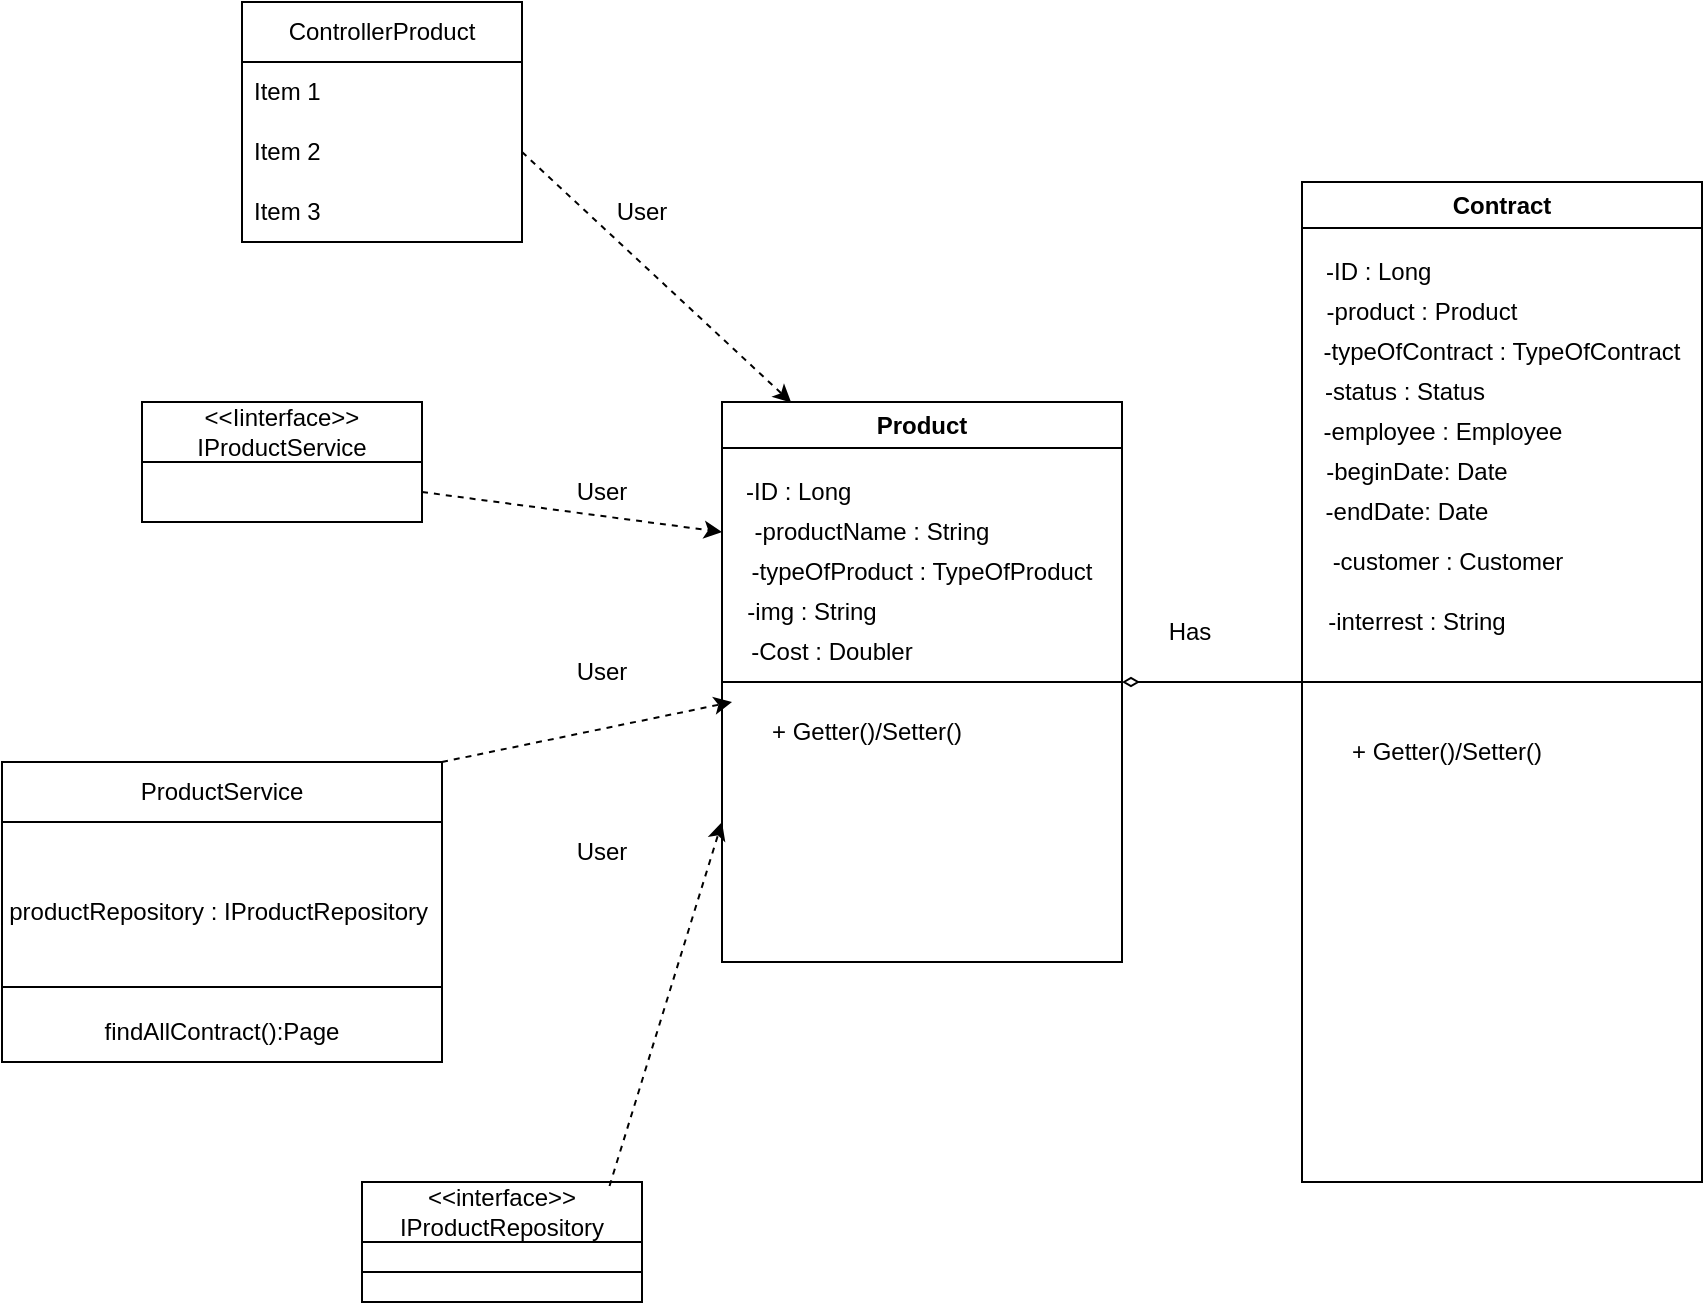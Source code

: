 <mxfile version="21.2.2" type="github">
  <diagram id="C5RBs43oDa-KdzZeNtuy" name="Page-1">
    <mxGraphModel dx="1877" dy="1710" grid="1" gridSize="10" guides="1" tooltips="1" connect="1" arrows="1" fold="1" page="1" pageScale="1" pageWidth="827" pageHeight="1169" math="0" shadow="0">
      <root>
        <mxCell id="WIyWlLk6GJQsqaUBKTNV-0" />
        <mxCell id="WIyWlLk6GJQsqaUBKTNV-1" parent="WIyWlLk6GJQsqaUBKTNV-0" />
        <mxCell id="zOEpgMud1HclZPvXkhA7-0" value="Product" style="swimlane;whiteSpace=wrap;html=1;" vertex="1" parent="WIyWlLk6GJQsqaUBKTNV-1">
          <mxGeometry x="150" y="-570" width="200" height="280" as="geometry" />
        </mxCell>
        <mxCell id="zOEpgMud1HclZPvXkhA7-3" value="-productName : String" style="text;html=1;strokeColor=none;fillColor=none;align=center;verticalAlign=middle;whiteSpace=wrap;rounded=0;" vertex="1" parent="zOEpgMud1HclZPvXkhA7-0">
          <mxGeometry y="50" width="150" height="30" as="geometry" />
        </mxCell>
        <mxCell id="zOEpgMud1HclZPvXkhA7-4" value="-typeOfProduct : TypeOfProduct" style="text;html=1;strokeColor=none;fillColor=none;align=center;verticalAlign=middle;whiteSpace=wrap;rounded=0;" vertex="1" parent="zOEpgMud1HclZPvXkhA7-0">
          <mxGeometry x="5" y="70" width="190" height="30" as="geometry" />
        </mxCell>
        <mxCell id="zOEpgMud1HclZPvXkhA7-5" value="-img : String" style="text;html=1;strokeColor=none;fillColor=none;align=center;verticalAlign=middle;whiteSpace=wrap;rounded=0;" vertex="1" parent="zOEpgMud1HclZPvXkhA7-0">
          <mxGeometry x="5" y="90" width="80" height="30" as="geometry" />
        </mxCell>
        <mxCell id="zOEpgMud1HclZPvXkhA7-6" value="-Cost : Doubler" style="text;html=1;strokeColor=none;fillColor=none;align=center;verticalAlign=middle;whiteSpace=wrap;rounded=0;" vertex="1" parent="zOEpgMud1HclZPvXkhA7-0">
          <mxGeometry x="5" y="110" width="100" height="30" as="geometry" />
        </mxCell>
        <mxCell id="zOEpgMud1HclZPvXkhA7-7" value="-ID : Long&amp;nbsp;" style="text;html=1;strokeColor=none;fillColor=none;align=center;verticalAlign=middle;whiteSpace=wrap;rounded=0;" vertex="1" parent="zOEpgMud1HclZPvXkhA7-0">
          <mxGeometry x="10" y="30" width="60" height="30" as="geometry" />
        </mxCell>
        <mxCell id="zOEpgMud1HclZPvXkhA7-11" value="+ Getter()/Setter()" style="text;html=1;strokeColor=none;fillColor=none;align=center;verticalAlign=middle;whiteSpace=wrap;rounded=0;" vertex="1" parent="zOEpgMud1HclZPvXkhA7-0">
          <mxGeometry x="5" y="150" width="135" height="30" as="geometry" />
        </mxCell>
        <mxCell id="zOEpgMud1HclZPvXkhA7-2" value="" style="endArrow=none;html=1;rounded=0;entryX=1;entryY=0.5;entryDx=0;entryDy=0;exitX=0;exitY=0.5;exitDx=0;exitDy=0;" edge="1" parent="WIyWlLk6GJQsqaUBKTNV-1" source="zOEpgMud1HclZPvXkhA7-0" target="zOEpgMud1HclZPvXkhA7-0">
          <mxGeometry width="50" height="50" relative="1" as="geometry">
            <mxPoint x="170" y="275" as="sourcePoint" />
            <mxPoint x="220" y="225" as="targetPoint" />
          </mxGeometry>
        </mxCell>
        <mxCell id="zOEpgMud1HclZPvXkhA7-21" value="Contract" style="swimlane;whiteSpace=wrap;html=1;" vertex="1" parent="WIyWlLk6GJQsqaUBKTNV-1">
          <mxGeometry x="440" y="-680" width="200" height="500" as="geometry" />
        </mxCell>
        <mxCell id="zOEpgMud1HclZPvXkhA7-22" value="-product : Product" style="text;html=1;strokeColor=none;fillColor=none;align=center;verticalAlign=middle;whiteSpace=wrap;rounded=0;" vertex="1" parent="zOEpgMud1HclZPvXkhA7-21">
          <mxGeometry x="-15" y="50" width="150" height="30" as="geometry" />
        </mxCell>
        <mxCell id="zOEpgMud1HclZPvXkhA7-23" value="-typeOfContract : TypeOfContract" style="text;html=1;strokeColor=none;fillColor=none;align=center;verticalAlign=middle;whiteSpace=wrap;rounded=0;" vertex="1" parent="zOEpgMud1HclZPvXkhA7-21">
          <mxGeometry x="5" y="70" width="190" height="30" as="geometry" />
        </mxCell>
        <mxCell id="zOEpgMud1HclZPvXkhA7-24" value="-status : Status" style="text;html=1;strokeColor=none;fillColor=none;align=center;verticalAlign=middle;whiteSpace=wrap;rounded=0;" vertex="1" parent="zOEpgMud1HclZPvXkhA7-21">
          <mxGeometry x="-16" y="90" width="135" height="30" as="geometry" />
        </mxCell>
        <mxCell id="zOEpgMud1HclZPvXkhA7-25" value="-employee : Employee" style="text;html=1;strokeColor=none;fillColor=none;align=center;verticalAlign=middle;whiteSpace=wrap;rounded=0;" vertex="1" parent="zOEpgMud1HclZPvXkhA7-21">
          <mxGeometry x="-7.5" y="110" width="155" height="30" as="geometry" />
        </mxCell>
        <mxCell id="zOEpgMud1HclZPvXkhA7-26" value="-ID : Long&amp;nbsp;" style="text;html=1;strokeColor=none;fillColor=none;align=center;verticalAlign=middle;whiteSpace=wrap;rounded=0;" vertex="1" parent="zOEpgMud1HclZPvXkhA7-21">
          <mxGeometry x="10" y="30" width="60" height="30" as="geometry" />
        </mxCell>
        <mxCell id="zOEpgMud1HclZPvXkhA7-27" value="+ Getter()/Setter()" style="text;html=1;strokeColor=none;fillColor=none;align=center;verticalAlign=middle;whiteSpace=wrap;rounded=0;" vertex="1" parent="zOEpgMud1HclZPvXkhA7-21">
          <mxGeometry x="5" y="270" width="135" height="30" as="geometry" />
        </mxCell>
        <mxCell id="zOEpgMud1HclZPvXkhA7-35" value="-beginDate: Date" style="text;html=1;strokeColor=none;fillColor=none;align=center;verticalAlign=middle;whiteSpace=wrap;rounded=0;" vertex="1" parent="zOEpgMud1HclZPvXkhA7-21">
          <mxGeometry x="5" y="130" width="105" height="30" as="geometry" />
        </mxCell>
        <mxCell id="zOEpgMud1HclZPvXkhA7-37" value="-endDate: Date" style="text;html=1;strokeColor=none;fillColor=none;align=center;verticalAlign=middle;whiteSpace=wrap;rounded=0;" vertex="1" parent="zOEpgMud1HclZPvXkhA7-21">
          <mxGeometry y="150" width="105" height="30" as="geometry" />
        </mxCell>
        <mxCell id="zOEpgMud1HclZPvXkhA7-38" value="-customer : Customer" style="text;html=1;strokeColor=none;fillColor=none;align=center;verticalAlign=middle;whiteSpace=wrap;rounded=0;" vertex="1" parent="zOEpgMud1HclZPvXkhA7-21">
          <mxGeometry x="-7.5" y="175" width="160" height="30" as="geometry" />
        </mxCell>
        <mxCell id="zOEpgMud1HclZPvXkhA7-40" value="-interrest : String" style="text;html=1;strokeColor=none;fillColor=none;align=center;verticalAlign=middle;whiteSpace=wrap;rounded=0;" vertex="1" parent="zOEpgMud1HclZPvXkhA7-21">
          <mxGeometry x="-10" y="205" width="135" height="30" as="geometry" />
        </mxCell>
        <mxCell id="zOEpgMud1HclZPvXkhA7-32" value="" style="endArrow=none;html=1;rounded=0;entryX=0;entryY=0.5;entryDx=0;entryDy=0;exitX=1;exitY=0.5;exitDx=0;exitDy=0;startArrow=diamondThin;startFill=0;targetPerimeterSpacing=8;strokeWidth=1;endSize=8;sourcePerimeterSpacing=3;" edge="1" parent="WIyWlLk6GJQsqaUBKTNV-1" source="zOEpgMud1HclZPvXkhA7-0" target="zOEpgMud1HclZPvXkhA7-21">
          <mxGeometry width="50" height="50" relative="1" as="geometry">
            <mxPoint x="350" y="220" as="sourcePoint" />
            <mxPoint x="400" y="170" as="targetPoint" />
          </mxGeometry>
        </mxCell>
        <mxCell id="zOEpgMud1HclZPvXkhA7-33" value="Has" style="text;html=1;strokeColor=none;fillColor=none;align=center;verticalAlign=middle;whiteSpace=wrap;rounded=0;" vertex="1" parent="WIyWlLk6GJQsqaUBKTNV-1">
          <mxGeometry x="354" y="-470" width="60" height="30" as="geometry" />
        </mxCell>
        <mxCell id="zOEpgMud1HclZPvXkhA7-41" value="" style="endArrow=none;html=1;rounded=0;entryX=0;entryY=0.5;entryDx=0;entryDy=0;exitX=1;exitY=0.5;exitDx=0;exitDy=0;" edge="1" parent="WIyWlLk6GJQsqaUBKTNV-1" source="zOEpgMud1HclZPvXkhA7-21" target="zOEpgMud1HclZPvXkhA7-21">
          <mxGeometry width="50" height="50" relative="1" as="geometry">
            <mxPoint x="390" y="-370" as="sourcePoint" />
            <mxPoint x="440" y="-420" as="targetPoint" />
          </mxGeometry>
        </mxCell>
        <mxCell id="zOEpgMud1HclZPvXkhA7-42" value="&amp;lt;&amp;lt;interface&amp;gt;&amp;gt;&lt;br&gt;IProductRepository" style="swimlane;fontStyle=0;childLayout=stackLayout;horizontal=1;startSize=30;horizontalStack=0;resizeParent=1;resizeParentMax=0;resizeLast=0;collapsible=1;marginBottom=0;whiteSpace=wrap;html=1;" vertex="1" parent="WIyWlLk6GJQsqaUBKTNV-1">
          <mxGeometry x="-30" y="-180" width="140" height="60" as="geometry" />
        </mxCell>
        <mxCell id="zOEpgMud1HclZPvXkhA7-46" value="ProductService" style="swimlane;fontStyle=0;childLayout=stackLayout;horizontal=1;startSize=30;horizontalStack=0;resizeParent=1;resizeParentMax=0;resizeLast=0;collapsible=1;marginBottom=0;whiteSpace=wrap;html=1;" vertex="1" parent="WIyWlLk6GJQsqaUBKTNV-1">
          <mxGeometry x="-210" y="-390" width="220" height="150" as="geometry" />
        </mxCell>
        <mxCell id="zOEpgMud1HclZPvXkhA7-74" value="productRepository : IProductRepository&amp;nbsp;" style="text;html=1;strokeColor=none;fillColor=none;align=center;verticalAlign=middle;whiteSpace=wrap;rounded=0;" vertex="1" parent="zOEpgMud1HclZPvXkhA7-46">
          <mxGeometry y="30" width="220" height="90" as="geometry" />
        </mxCell>
        <mxCell id="zOEpgMud1HclZPvXkhA7-75" value="findAllContract():Page" style="text;html=1;strokeColor=none;fillColor=none;align=center;verticalAlign=middle;whiteSpace=wrap;rounded=0;" vertex="1" parent="zOEpgMud1HclZPvXkhA7-46">
          <mxGeometry y="120" width="220" height="30" as="geometry" />
        </mxCell>
        <mxCell id="zOEpgMud1HclZPvXkhA7-50" value="&amp;lt;&amp;lt;Iinterface&amp;gt;&amp;gt;&lt;br&gt;IProductService" style="swimlane;fontStyle=0;childLayout=stackLayout;horizontal=1;startSize=30;horizontalStack=0;resizeParent=1;resizeParentMax=0;resizeLast=0;collapsible=1;marginBottom=0;whiteSpace=wrap;html=1;" vertex="1" parent="WIyWlLk6GJQsqaUBKTNV-1">
          <mxGeometry x="-140" y="-570" width="140" height="60" as="geometry" />
        </mxCell>
        <mxCell id="zOEpgMud1HclZPvXkhA7-54" value="ControllerProduct" style="swimlane;fontStyle=0;childLayout=stackLayout;horizontal=1;startSize=30;horizontalStack=0;resizeParent=1;resizeParentMax=0;resizeLast=0;collapsible=1;marginBottom=0;whiteSpace=wrap;html=1;" vertex="1" parent="WIyWlLk6GJQsqaUBKTNV-1">
          <mxGeometry x="-90" y="-770" width="140" height="120" as="geometry" />
        </mxCell>
        <mxCell id="zOEpgMud1HclZPvXkhA7-55" value="Item 1" style="text;strokeColor=none;fillColor=none;align=left;verticalAlign=middle;spacingLeft=4;spacingRight=4;overflow=hidden;points=[[0,0.5],[1,0.5]];portConstraint=eastwest;rotatable=0;whiteSpace=wrap;html=1;" vertex="1" parent="zOEpgMud1HclZPvXkhA7-54">
          <mxGeometry y="30" width="140" height="30" as="geometry" />
        </mxCell>
        <mxCell id="zOEpgMud1HclZPvXkhA7-56" value="Item 2" style="text;strokeColor=none;fillColor=none;align=left;verticalAlign=middle;spacingLeft=4;spacingRight=4;overflow=hidden;points=[[0,0.5],[1,0.5]];portConstraint=eastwest;rotatable=0;whiteSpace=wrap;html=1;" vertex="1" parent="zOEpgMud1HclZPvXkhA7-54">
          <mxGeometry y="60" width="140" height="30" as="geometry" />
        </mxCell>
        <mxCell id="zOEpgMud1HclZPvXkhA7-57" value="Item 3" style="text;strokeColor=none;fillColor=none;align=left;verticalAlign=middle;spacingLeft=4;spacingRight=4;overflow=hidden;points=[[0,0.5],[1,0.5]];portConstraint=eastwest;rotatable=0;whiteSpace=wrap;html=1;" vertex="1" parent="zOEpgMud1HclZPvXkhA7-54">
          <mxGeometry y="90" width="140" height="30" as="geometry" />
        </mxCell>
        <mxCell id="zOEpgMud1HclZPvXkhA7-58" value="" style="endArrow=none;html=1;rounded=0;entryX=1;entryY=0.75;entryDx=0;entryDy=0;exitX=0;exitY=0.75;exitDx=0;exitDy=0;" edge="1" parent="WIyWlLk6GJQsqaUBKTNV-1" source="zOEpgMud1HclZPvXkhA7-42" target="zOEpgMud1HclZPvXkhA7-42">
          <mxGeometry width="50" height="50" relative="1" as="geometry">
            <mxPoint x="-80" y="-140" as="sourcePoint" />
            <mxPoint x="-30" y="-190" as="targetPoint" />
          </mxGeometry>
        </mxCell>
        <mxCell id="zOEpgMud1HclZPvXkhA7-59" value="" style="endArrow=none;html=1;rounded=0;entryX=1;entryY=0.75;entryDx=0;entryDy=0;exitX=0;exitY=0.75;exitDx=0;exitDy=0;" edge="1" parent="WIyWlLk6GJQsqaUBKTNV-1" source="zOEpgMud1HclZPvXkhA7-46" target="zOEpgMud1HclZPvXkhA7-46">
          <mxGeometry width="50" height="50" relative="1" as="geometry">
            <mxPoint x="-50" y="-320" as="sourcePoint" />
            <mxPoint y="-370" as="targetPoint" />
          </mxGeometry>
        </mxCell>
        <mxCell id="zOEpgMud1HclZPvXkhA7-60" value="" style="endArrow=classic;html=1;rounded=0;entryX=0;entryY=0.75;entryDx=0;entryDy=0;exitX=0.884;exitY=0.033;exitDx=0;exitDy=0;exitPerimeter=0;dashed=1;" edge="1" parent="WIyWlLk6GJQsqaUBKTNV-1" source="zOEpgMud1HclZPvXkhA7-42" target="zOEpgMud1HclZPvXkhA7-0">
          <mxGeometry width="50" height="50" relative="1" as="geometry">
            <mxPoint x="50" y="-250" as="sourcePoint" />
            <mxPoint x="100" y="-300" as="targetPoint" />
          </mxGeometry>
        </mxCell>
        <mxCell id="zOEpgMud1HclZPvXkhA7-61" value="" style="endArrow=classic;html=1;rounded=0;entryX=0;entryY=0;entryDx=0;entryDy=0;exitX=1;exitY=0;exitDx=0;exitDy=0;dashed=1;" edge="1" parent="WIyWlLk6GJQsqaUBKTNV-1" source="zOEpgMud1HclZPvXkhA7-46" target="zOEpgMud1HclZPvXkhA7-11">
          <mxGeometry width="50" height="50" relative="1" as="geometry">
            <mxPoint x="70" y="-390" as="sourcePoint" />
            <mxPoint x="120" y="-440" as="targetPoint" />
          </mxGeometry>
        </mxCell>
        <mxCell id="zOEpgMud1HclZPvXkhA7-63" value="" style="endArrow=classic;html=1;rounded=0;entryX=0;entryY=0.5;entryDx=0;entryDy=0;exitX=1;exitY=0.5;exitDx=0;exitDy=0;dashed=1;" edge="1" parent="WIyWlLk6GJQsqaUBKTNV-1" target="zOEpgMud1HclZPvXkhA7-3">
          <mxGeometry width="50" height="50" relative="1" as="geometry">
            <mxPoint y="-525" as="sourcePoint" />
            <mxPoint x="115" y="-520" as="targetPoint" />
          </mxGeometry>
        </mxCell>
        <mxCell id="zOEpgMud1HclZPvXkhA7-65" value="" style="endArrow=classic;html=1;rounded=0;entryX=0.173;entryY=0.001;entryDx=0;entryDy=0;exitX=1;exitY=0.5;exitDx=0;exitDy=0;dashed=1;entryPerimeter=0;" edge="1" parent="WIyWlLk6GJQsqaUBKTNV-1" source="zOEpgMud1HclZPvXkhA7-56" target="zOEpgMud1HclZPvXkhA7-0">
          <mxGeometry width="50" height="50" relative="1" as="geometry">
            <mxPoint x="70" y="-670" as="sourcePoint" />
            <mxPoint x="145" y="-700" as="targetPoint" />
          </mxGeometry>
        </mxCell>
        <mxCell id="zOEpgMud1HclZPvXkhA7-66" value="User" style="text;html=1;strokeColor=none;fillColor=none;align=center;verticalAlign=middle;whiteSpace=wrap;rounded=0;" vertex="1" parent="WIyWlLk6GJQsqaUBKTNV-1">
          <mxGeometry x="80" y="-680" width="60" height="30" as="geometry" />
        </mxCell>
        <mxCell id="zOEpgMud1HclZPvXkhA7-67" value="User" style="text;html=1;strokeColor=none;fillColor=none;align=center;verticalAlign=middle;whiteSpace=wrap;rounded=0;" vertex="1" parent="WIyWlLk6GJQsqaUBKTNV-1">
          <mxGeometry x="60" y="-540" width="60" height="30" as="geometry" />
        </mxCell>
        <mxCell id="zOEpgMud1HclZPvXkhA7-68" value="User" style="text;html=1;strokeColor=none;fillColor=none;align=center;verticalAlign=middle;whiteSpace=wrap;rounded=0;" vertex="1" parent="WIyWlLk6GJQsqaUBKTNV-1">
          <mxGeometry x="60" y="-360" width="60" height="30" as="geometry" />
        </mxCell>
        <mxCell id="zOEpgMud1HclZPvXkhA7-69" value="User" style="text;html=1;strokeColor=none;fillColor=none;align=center;verticalAlign=middle;whiteSpace=wrap;rounded=0;" vertex="1" parent="WIyWlLk6GJQsqaUBKTNV-1">
          <mxGeometry x="60" y="-450" width="60" height="30" as="geometry" />
        </mxCell>
      </root>
    </mxGraphModel>
  </diagram>
</mxfile>
